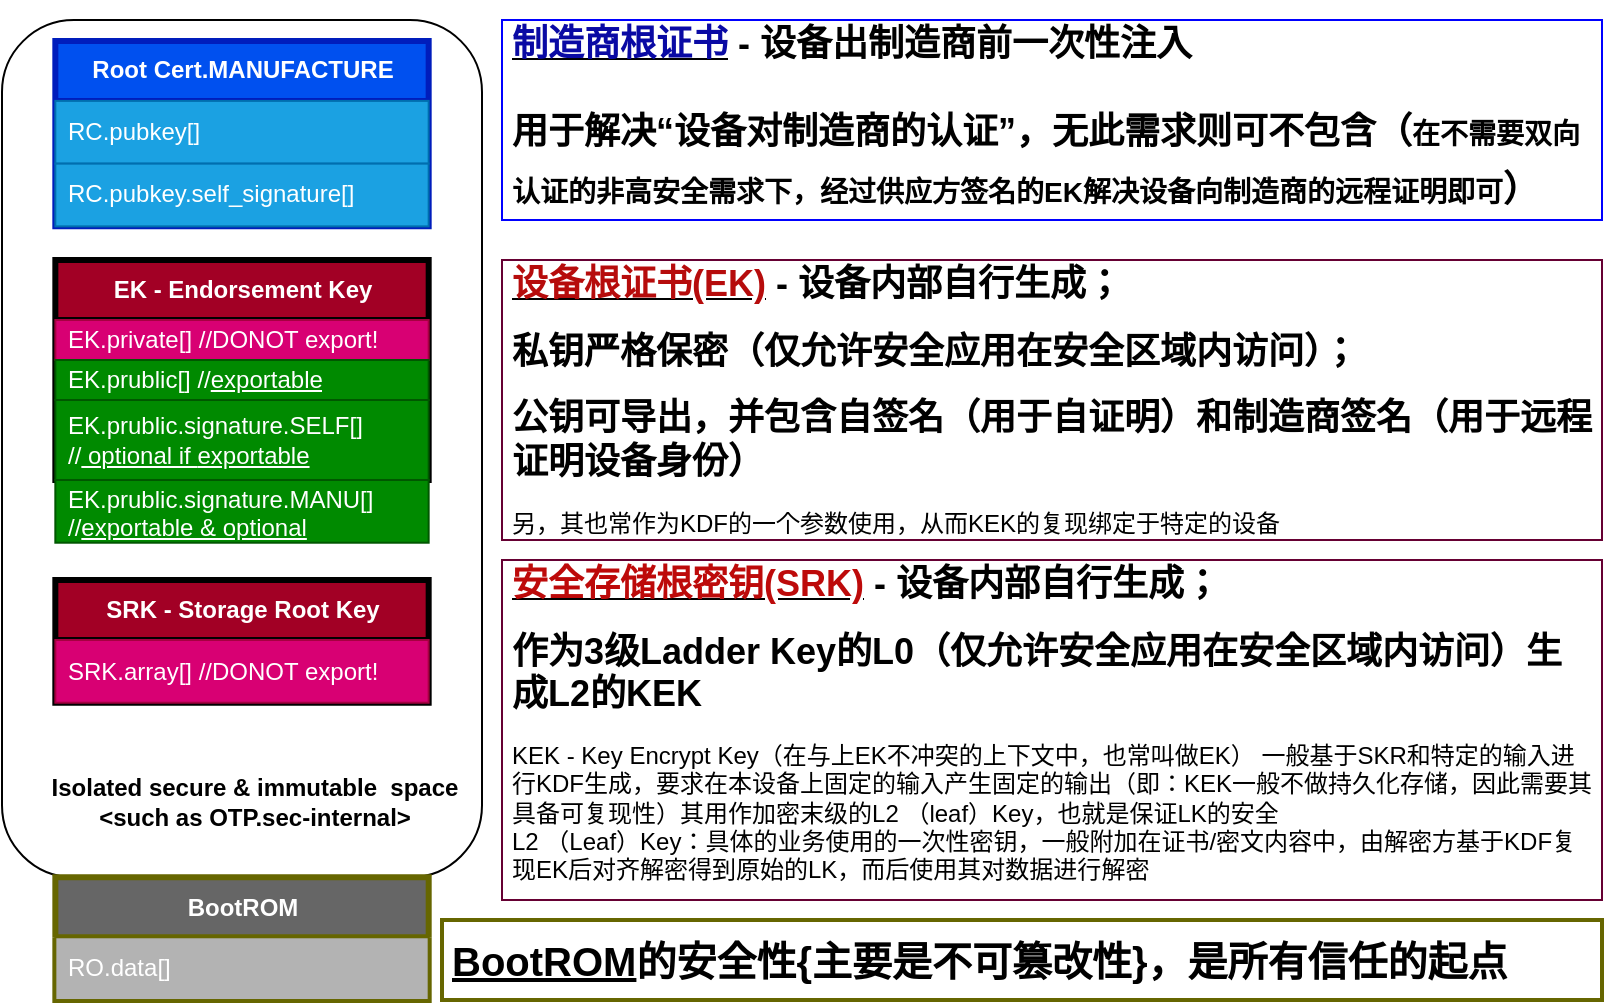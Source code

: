 <mxfile>
    <diagram id="6CTt0rPWv8n7sSTWRLvR" name="Page-1">
        <mxGraphModel dx="1215" dy="947" grid="1" gridSize="10" guides="1" tooltips="1" connect="1" arrows="1" fold="1" page="1" pageScale="1" pageWidth="850" pageHeight="1100" math="0" shadow="0">
            <root>
                <mxCell id="0"/>
                <mxCell id="1" parent="0"/>
                <mxCell id="22" value="&lt;h1 style=&quot;font-size: 18px;&quot;&gt;&lt;u&gt;&lt;font color=&quot;#0a0aa4&quot;&gt;制造商根证书&lt;/font&gt;&lt;/u&gt; - &lt;span style=&quot;&quot;&gt;设备出制造商前一次性注入&lt;/span&gt;&lt;/h1&gt;&lt;h1 style=&quot;&quot;&gt;&lt;font style=&quot;font-size: 18px;&quot;&gt;用于解决“设备对制造商的认证”，无此需求则可不包含&lt;/font&gt;&lt;span style=&quot;font-size: 18px;&quot;&gt;（&lt;/span&gt;&lt;font style=&quot;font-size: 14px;&quot;&gt;在不需要双向认证的非高安全需求下，经过供应方签名的EK解决设备向制造商的远程证明即可&lt;/font&gt;&lt;span style=&quot;font-size: 18px;&quot;&gt;）&lt;/span&gt;&lt;/h1&gt;" style="text;html=1;spacing=5;spacingTop=-20;whiteSpace=wrap;overflow=hidden;rounded=0;strokeColor=#0000FF;" parent="1" vertex="1">
                    <mxGeometry x="276" y="50" width="550" height="100" as="geometry"/>
                </mxCell>
                <mxCell id="31" value="" style="group" parent="1" vertex="1" connectable="0">
                    <mxGeometry x="26" y="50" width="240" height="489.998" as="geometry"/>
                </mxCell>
                <mxCell id="23" value="" style="rounded=1;whiteSpace=wrap;html=1;" parent="31" vertex="1">
                    <mxGeometry width="240" height="428.636" as="geometry"/>
                </mxCell>
                <mxCell id="7" value="&lt;b&gt;EK - Endorsement Key&lt;/b&gt;" style="swimlane;fontStyle=0;childLayout=stackLayout;horizontal=1;startSize=30;horizontalStack=0;resizeParent=1;resizeParentMax=0;resizeLast=0;collapsible=1;marginBottom=0;whiteSpace=wrap;html=1;fillColor=#a20025;fontColor=#ffffff;strokeColor=#000000;strokeWidth=3;" parent="31" vertex="1">
                    <mxGeometry x="26.67" y="120" width="186.67" height="110" as="geometry"/>
                </mxCell>
                <mxCell id="8" value="EK.private[] //DONOT export!" style="text;strokeColor=#A50040;fillColor=#d80073;align=left;verticalAlign=middle;spacingLeft=4;spacingRight=4;overflow=hidden;points=[[0,0.5],[1,0.5]];portConstraint=eastwest;rotatable=0;whiteSpace=wrap;html=1;fontColor=#ffffff;" parent="7" vertex="1">
                    <mxGeometry y="30" width="186.67" height="20" as="geometry"/>
                </mxCell>
                <mxCell id="9" value="EK.prublic[] //&lt;u&gt;exportable&lt;/u&gt;" style="text;strokeColor=#005700;fillColor=#008a00;align=left;verticalAlign=middle;spacingLeft=4;spacingRight=4;overflow=hidden;points=[[0,0.5],[1,0.5]];portConstraint=eastwest;rotatable=0;whiteSpace=wrap;html=1;fontColor=#ffffff;" parent="7" vertex="1">
                    <mxGeometry y="50" width="186.67" height="20" as="geometry"/>
                </mxCell>
                <mxCell id="30" value="EK.prublic.signature.SELF[] //&lt;u&gt;&amp;nbsp;optional if&amp;nbsp;&lt;/u&gt;&lt;u style=&quot;border-color: var(--border-color);&quot;&gt;exportable&lt;/u&gt;" style="text;strokeColor=#005700;fillColor=#008a00;align=left;verticalAlign=middle;spacingLeft=4;spacingRight=4;overflow=hidden;points=[[0,0.5],[1,0.5]];portConstraint=eastwest;rotatable=0;whiteSpace=wrap;html=1;fontColor=#ffffff;" parent="7" vertex="1">
                    <mxGeometry y="70" width="186.67" height="40" as="geometry"/>
                </mxCell>
                <mxCell id="17" value="&lt;b&gt;Root Cert.&lt;/b&gt;&lt;b style=&quot;border-color: var(--border-color);&quot;&gt;MANUFACTURE&lt;/b&gt;" style="swimlane;fontStyle=0;childLayout=stackLayout;horizontal=1;startSize=30;horizontalStack=0;resizeParent=1;resizeParentMax=0;resizeLast=0;collapsible=1;marginBottom=0;whiteSpace=wrap;html=1;fillColor=#0050ef;fontColor=#ffffff;strokeColor=#001DBC;strokeWidth=3;" parent="31" vertex="1">
                    <mxGeometry x="26.667" y="10.45" width="186.667" height="92.727" as="geometry"/>
                </mxCell>
                <mxCell id="18" value="RC.pubkey[]" style="text;strokeColor=#006EAF;fillColor=#1ba1e2;align=left;verticalAlign=middle;spacingLeft=4;spacingRight=4;overflow=hidden;points=[[0,0.5],[1,0.5]];portConstraint=eastwest;rotatable=0;whiteSpace=wrap;html=1;fontColor=#ffffff;" parent="17" vertex="1">
                    <mxGeometry y="30" width="186.667" height="31.364" as="geometry"/>
                </mxCell>
                <mxCell id="35" value="RC.pubkey.self_signature[]" style="text;strokeColor=#006EAF;fillColor=#1ba1e2;align=left;verticalAlign=middle;spacingLeft=4;spacingRight=4;overflow=hidden;points=[[0,0.5],[1,0.5]];portConstraint=eastwest;rotatable=0;whiteSpace=wrap;html=1;fontColor=#ffffff;" parent="17" vertex="1">
                    <mxGeometry y="61.364" width="186.667" height="31.364" as="geometry"/>
                </mxCell>
                <mxCell id="20" value="&lt;b&gt;SRK - Storage Root Key&lt;/b&gt;" style="swimlane;fontStyle=0;childLayout=stackLayout;horizontal=1;startSize=30;horizontalStack=0;resizeParent=1;resizeParentMax=0;resizeLast=0;collapsible=1;marginBottom=0;whiteSpace=wrap;html=1;fillColor=#a20025;fontColor=#ffffff;strokeColor=#000000;strokeWidth=3;" parent="31" vertex="1">
                    <mxGeometry x="26.667" y="279.997" width="186.667" height="61.364" as="geometry"/>
                </mxCell>
                <mxCell id="21" value="SRK.array[] //DONOT export!" style="text;strokeColor=#A50040;fillColor=#d80073;align=left;verticalAlign=middle;spacingLeft=4;spacingRight=4;overflow=hidden;points=[[0,0.5],[1,0.5]];portConstraint=eastwest;rotatable=0;whiteSpace=wrap;html=1;fontColor=#ffffff;" parent="20" vertex="1">
                    <mxGeometry y="30" width="186.667" height="31.364" as="geometry"/>
                </mxCell>
                <mxCell id="27" value="Isolated secure &amp;amp; immutable&amp;nbsp; space &lt;br&gt;&amp;lt;such as OTP.sec-internal&amp;gt;" style="text;html=1;strokeColor=none;fillColor=none;align=center;verticalAlign=middle;whiteSpace=wrap;rounded=0;fontStyle=1;strokeWidth=3;" parent="31" vertex="1">
                    <mxGeometry x="13.33" y="341.36" width="226.67" height="100" as="geometry"/>
                </mxCell>
                <mxCell id="37" value="EK.prublic.signature.MANU[] //&lt;u&gt;exportable &amp;amp; optional&lt;/u&gt;" style="text;strokeColor=#005700;fillColor=#008a00;align=left;verticalAlign=middle;spacingLeft=4;spacingRight=4;overflow=hidden;points=[[0,0.5],[1,0.5]];portConstraint=eastwest;rotatable=0;whiteSpace=wrap;html=1;fontColor=#ffffff;" parent="31" vertex="1">
                    <mxGeometry x="26.667" y="229.995" width="186.667" height="31.364" as="geometry"/>
                </mxCell>
                <mxCell id="24" value="&lt;b&gt;BootROM&lt;/b&gt;" style="swimlane;fontStyle=0;childLayout=stackLayout;horizontal=1;startSize=30;horizontalStack=0;resizeParent=1;resizeParentMax=0;resizeLast=0;collapsible=1;marginBottom=0;whiteSpace=wrap;html=1;fillColor=#666666;fontColor=#ffffff;strokeColor=#666600;strokeWidth=3;" parent="31" vertex="1">
                    <mxGeometry x="26.677" y="428.635" width="186.667" height="61.364" as="geometry"/>
                </mxCell>
                <mxCell id="25" value="RO.data[]" style="text;strokeColor=#666600;fillColor=#B3B3B3;align=left;verticalAlign=middle;spacingLeft=4;spacingRight=4;overflow=hidden;points=[[0,0.5],[1,0.5]];portConstraint=eastwest;rotatable=0;whiteSpace=wrap;html=1;fontColor=#ffffff;" parent="24" vertex="1">
                    <mxGeometry y="30" width="186.667" height="31.364" as="geometry"/>
                </mxCell>
                <mxCell id="39" value="&lt;h1&gt;&lt;font style=&quot;font-size: 20px;&quot;&gt;&lt;u&gt;BootROM&lt;/u&gt;的安全性{主要是不可篡改性}，是所有信任的起点&lt;/font&gt;&lt;/h1&gt;" style="text;html=1;spacing=5;spacingTop=-20;whiteSpace=wrap;overflow=hidden;rounded=0;strokeColor=#666600;strokeWidth=2;" parent="1" vertex="1">
                    <mxGeometry x="246" y="500" width="580" height="40" as="geometry"/>
                </mxCell>
                <mxCell id="40" value="&lt;h1 style=&quot;font-size: 18px;&quot;&gt;&lt;u&gt;&lt;font color=&quot;#b60c0c&quot;&gt;设备根证书(EK)&lt;/font&gt;&lt;/u&gt; - &lt;span style=&quot;&quot;&gt;设备内部自行生成；&lt;/span&gt;&lt;/h1&gt;&lt;h1 style=&quot;font-size: 18px;&quot;&gt;&lt;span style=&quot;&quot;&gt;私钥严格保密（仅允许安全应用在安全区域内访问）；&lt;/span&gt;&lt;/h1&gt;&lt;h1 style=&quot;font-size: 18px;&quot;&gt;&lt;span style=&quot;&quot;&gt;公钥可导出，并包含自签名（用于自证明）和制造商签名（用于远程证明设备身份）&lt;/span&gt;&lt;/h1&gt;&lt;div&gt;&lt;span style=&quot;&quot;&gt;另，其也常作为KDF的一个参数使用，从而KEK的复现绑定于特定的设备&lt;/span&gt;&lt;/div&gt;" style="text;html=1;spacing=5;spacingTop=-20;whiteSpace=wrap;overflow=hidden;rounded=0;strokeColor=#660033;" parent="1" vertex="1">
                    <mxGeometry x="276" y="170" width="550" height="140" as="geometry"/>
                </mxCell>
                <mxCell id="41" value="&lt;h1 style=&quot;font-size: 18px;&quot;&gt;&lt;u&gt;&lt;font color=&quot;#bd0a0a&quot;&gt;安全存储根密钥(SRK)&lt;/font&gt;&lt;/u&gt; - &lt;span style=&quot;&quot;&gt;设备内部自行生成；&lt;/span&gt;&lt;/h1&gt;&lt;h1 style=&quot;font-size: 18px;&quot;&gt;&lt;span style=&quot;&quot;&gt;作为3级Ladder Key的L0（仅允许安全应用在安全区域内访问）生成L2的KEK&lt;/span&gt;&lt;/h1&gt;&lt;div&gt;&lt;span style=&quot;&quot;&gt;KEK - Key Encrypt Key（在与上EK不冲突的上下文中，也常叫做EK） 一般基于SKR和特定的输入进行KDF生成，要求在本设备上固定的输入产生固定的输出（即：KEK一般不做持久化存储，因此需要其具备可复现性）其&lt;/span&gt;&lt;span style=&quot;background-color: initial;&quot;&gt;用作加密末级的L2 （leaf）Key，也就是保证LK的安全&lt;/span&gt;&lt;/div&gt;&lt;div&gt;&lt;span style=&quot;background-color: initial;&quot;&gt;L2 （Leaf）Key：具体的业务使用的一次性密钥，一般附加在证书/密文内容中，由解密方基于KDF复现EK后对齐解密得到原始的LK，而后使用其对数据进行解密&lt;/span&gt;&lt;/div&gt;" style="text;html=1;spacing=5;spacingTop=-20;whiteSpace=wrap;overflow=hidden;rounded=0;strokeColor=#660033;" parent="1" vertex="1">
                    <mxGeometry x="276" y="320" width="550" height="170" as="geometry"/>
                </mxCell>
            </root>
        </mxGraphModel>
    </diagram>
</mxfile>